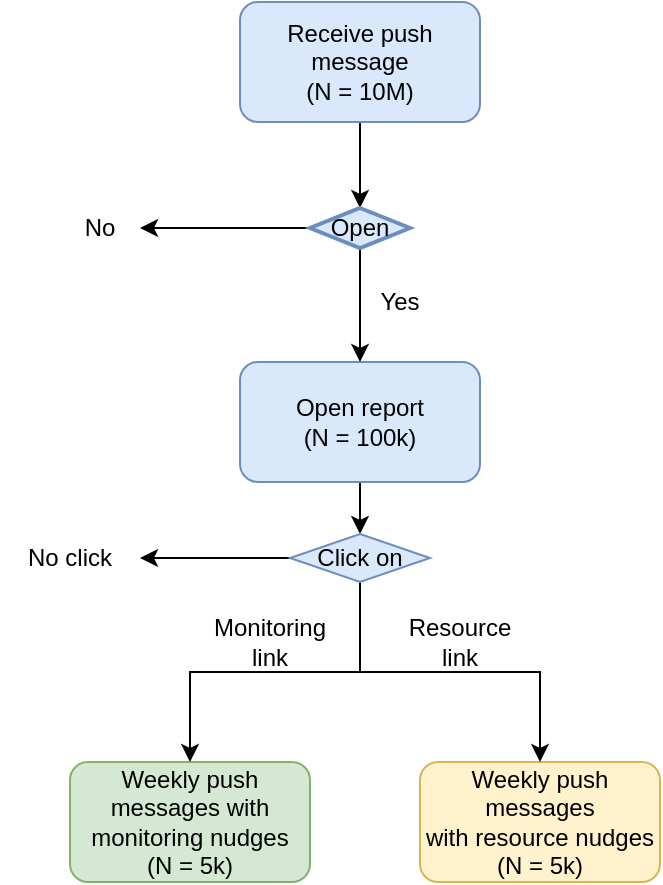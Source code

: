 <mxfile version="13.6.5" type="github">
  <diagram id="wmqv1iFFO38fnpzEHn-s" name="Page-1">
    <mxGraphModel dx="503" dy="1495" grid="1" gridSize="10" guides="1" tooltips="1" connect="1" arrows="1" fold="1" page="1" pageScale="1" pageWidth="827" pageHeight="1169" math="0" shadow="0">
      <root>
        <mxCell id="0" />
        <mxCell id="1" parent="0" />
        <mxCell id="JsFcr4rtg8s_-A217rBF-8" style="edgeStyle=orthogonalEdgeStyle;rounded=0;orthogonalLoop=1;jettySize=auto;html=1;exitX=0.5;exitY=1;exitDx=0;exitDy=0;entryX=0.5;entryY=0;entryDx=0;entryDy=0;entryPerimeter=0;" edge="1" parent="1" source="JsFcr4rtg8s_-A217rBF-1" target="JsFcr4rtg8s_-A217rBF-7">
          <mxGeometry relative="1" as="geometry" />
        </mxCell>
        <mxCell id="JsFcr4rtg8s_-A217rBF-1" value="Receive push message&lt;br&gt;(N = 10M)" style="rounded=1;whiteSpace=wrap;html=1;fillColor=#dae8fc;strokeColor=#6c8ebf;" vertex="1" parent="1">
          <mxGeometry x="340" y="-870" width="120" height="60" as="geometry" />
        </mxCell>
        <mxCell id="JsFcr4rtg8s_-A217rBF-15" style="edgeStyle=orthogonalEdgeStyle;rounded=0;orthogonalLoop=1;jettySize=auto;html=1;exitX=0.5;exitY=1;exitDx=0;exitDy=0;entryX=0.5;entryY=0;entryDx=0;entryDy=0;" edge="1" parent="1" source="JsFcr4rtg8s_-A217rBF-2" target="JsFcr4rtg8s_-A217rBF-14">
          <mxGeometry relative="1" as="geometry" />
        </mxCell>
        <mxCell id="JsFcr4rtg8s_-A217rBF-2" value="Open report&lt;br&gt;(N = 100k)" style="rounded=1;whiteSpace=wrap;html=1;fillColor=#dae8fc;strokeColor=#6c8ebf;" vertex="1" parent="1">
          <mxGeometry x="340" y="-690" width="120" height="60" as="geometry" />
        </mxCell>
        <mxCell id="JsFcr4rtg8s_-A217rBF-3" value="Weekly push messages with monitoring nudges &lt;br&gt;(N = 5k)" style="rounded=1;whiteSpace=wrap;html=1;fillColor=#d5e8d4;strokeColor=#82b366;" vertex="1" parent="1">
          <mxGeometry x="255" y="-490" width="120" height="60" as="geometry" />
        </mxCell>
        <mxCell id="JsFcr4rtg8s_-A217rBF-10" style="edgeStyle=orthogonalEdgeStyle;rounded=0;orthogonalLoop=1;jettySize=auto;html=1;exitX=0;exitY=0.5;exitDx=0;exitDy=0;exitPerimeter=0;" edge="1" parent="1" source="JsFcr4rtg8s_-A217rBF-7" target="JsFcr4rtg8s_-A217rBF-11">
          <mxGeometry relative="1" as="geometry">
            <mxPoint x="240" y="-736.952" as="targetPoint" />
          </mxGeometry>
        </mxCell>
        <mxCell id="JsFcr4rtg8s_-A217rBF-24" style="edgeStyle=orthogonalEdgeStyle;rounded=0;orthogonalLoop=1;jettySize=auto;html=1;exitX=0.5;exitY=1;exitDx=0;exitDy=0;exitPerimeter=0;" edge="1" parent="1" source="JsFcr4rtg8s_-A217rBF-7" target="JsFcr4rtg8s_-A217rBF-2">
          <mxGeometry relative="1" as="geometry" />
        </mxCell>
        <mxCell id="JsFcr4rtg8s_-A217rBF-7" value="Open" style="strokeWidth=2;html=1;shape=mxgraph.flowchart.decision;whiteSpace=wrap;fillColor=#dae8fc;strokeColor=#6c8ebf;" vertex="1" parent="1">
          <mxGeometry x="375" y="-767" width="50" height="20" as="geometry" />
        </mxCell>
        <mxCell id="JsFcr4rtg8s_-A217rBF-11" value="No" style="text;html=1;strokeColor=none;fillColor=none;align=center;verticalAlign=middle;whiteSpace=wrap;rounded=0;" vertex="1" parent="1">
          <mxGeometry x="250" y="-767.002" width="40" height="20" as="geometry" />
        </mxCell>
        <mxCell id="JsFcr4rtg8s_-A217rBF-12" value="Yes" style="text;html=1;strokeColor=none;fillColor=none;align=center;verticalAlign=middle;whiteSpace=wrap;rounded=0;" vertex="1" parent="1">
          <mxGeometry x="400" y="-730" width="40" height="20" as="geometry" />
        </mxCell>
        <mxCell id="JsFcr4rtg8s_-A217rBF-13" value="Weekly push messages&lt;br&gt;with resource nudges&lt;br&gt;(N = 5k)" style="rounded=1;whiteSpace=wrap;html=1;fillColor=#fff2cc;strokeColor=#d6b656;" vertex="1" parent="1">
          <mxGeometry x="430" y="-490" width="120" height="60" as="geometry" />
        </mxCell>
        <mxCell id="JsFcr4rtg8s_-A217rBF-16" style="edgeStyle=orthogonalEdgeStyle;rounded=0;orthogonalLoop=1;jettySize=auto;html=1;exitX=0.5;exitY=1;exitDx=0;exitDy=0;entryX=0.5;entryY=0;entryDx=0;entryDy=0;" edge="1" parent="1" source="JsFcr4rtg8s_-A217rBF-14" target="JsFcr4rtg8s_-A217rBF-3">
          <mxGeometry relative="1" as="geometry" />
        </mxCell>
        <mxCell id="JsFcr4rtg8s_-A217rBF-18" style="edgeStyle=orthogonalEdgeStyle;rounded=0;orthogonalLoop=1;jettySize=auto;html=1;exitX=0.5;exitY=1;exitDx=0;exitDy=0;entryX=0.5;entryY=0;entryDx=0;entryDy=0;" edge="1" parent="1" source="JsFcr4rtg8s_-A217rBF-14" target="JsFcr4rtg8s_-A217rBF-13">
          <mxGeometry relative="1" as="geometry" />
        </mxCell>
        <mxCell id="JsFcr4rtg8s_-A217rBF-26" style="edgeStyle=orthogonalEdgeStyle;rounded=0;orthogonalLoop=1;jettySize=auto;html=1;exitX=0;exitY=0.5;exitDx=0;exitDy=0;entryX=1;entryY=0.5;entryDx=0;entryDy=0;" edge="1" parent="1" source="JsFcr4rtg8s_-A217rBF-14" target="JsFcr4rtg8s_-A217rBF-21">
          <mxGeometry relative="1" as="geometry" />
        </mxCell>
        <mxCell id="JsFcr4rtg8s_-A217rBF-14" value="Click on" style="rhombus;whiteSpace=wrap;html=1;fillColor=#dae8fc;strokeColor=#6c8ebf;" vertex="1" parent="1">
          <mxGeometry x="365" y="-604" width="70" height="24" as="geometry" />
        </mxCell>
        <mxCell id="JsFcr4rtg8s_-A217rBF-17" value="Monitoring link" style="text;html=1;strokeColor=none;fillColor=none;align=center;verticalAlign=middle;whiteSpace=wrap;rounded=0;" vertex="1" parent="1">
          <mxGeometry x="335" y="-560" width="40" height="20" as="geometry" />
        </mxCell>
        <mxCell id="JsFcr4rtg8s_-A217rBF-19" value="Resource link" style="text;html=1;strokeColor=none;fillColor=none;align=center;verticalAlign=middle;whiteSpace=wrap;rounded=0;" vertex="1" parent="1">
          <mxGeometry x="430" y="-560" width="40" height="20" as="geometry" />
        </mxCell>
        <mxCell id="JsFcr4rtg8s_-A217rBF-21" value="No click" style="text;html=1;strokeColor=none;fillColor=none;align=center;verticalAlign=middle;whiteSpace=wrap;rounded=0;" vertex="1" parent="1">
          <mxGeometry x="220" y="-602" width="70" height="20" as="geometry" />
        </mxCell>
      </root>
    </mxGraphModel>
  </diagram>
</mxfile>
